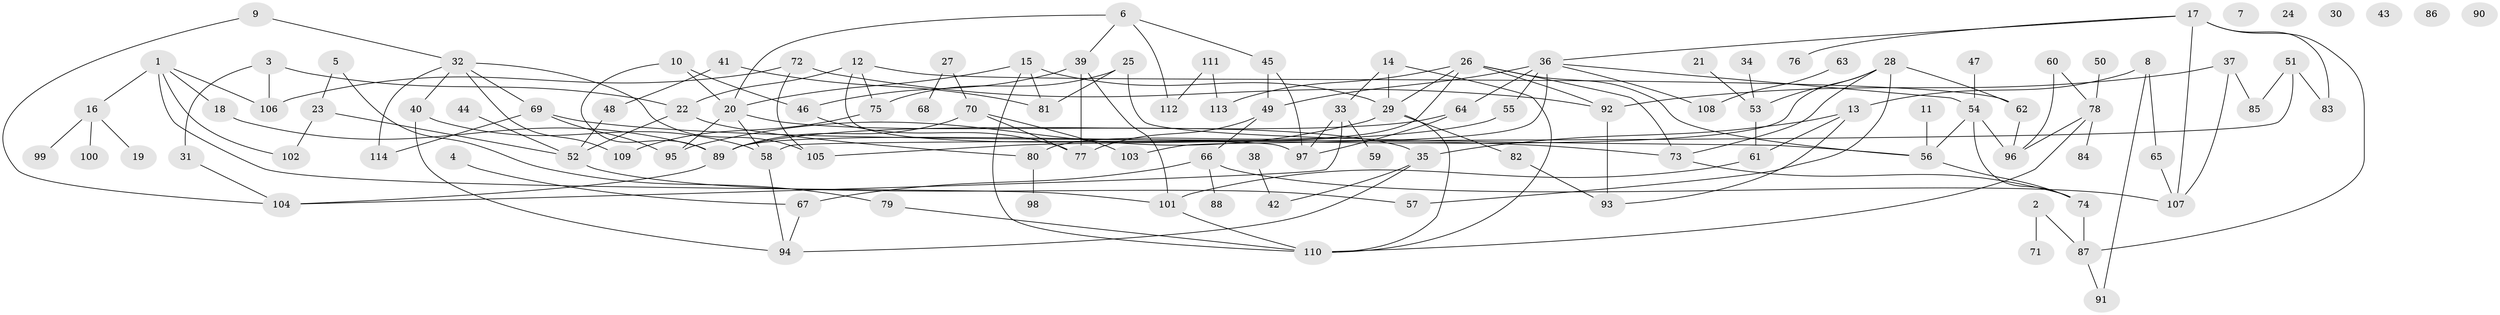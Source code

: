 // Generated by graph-tools (version 1.1) at 2025/39/03/09/25 04:39:59]
// undirected, 114 vertices, 161 edges
graph export_dot {
graph [start="1"]
  node [color=gray90,style=filled];
  1;
  2;
  3;
  4;
  5;
  6;
  7;
  8;
  9;
  10;
  11;
  12;
  13;
  14;
  15;
  16;
  17;
  18;
  19;
  20;
  21;
  22;
  23;
  24;
  25;
  26;
  27;
  28;
  29;
  30;
  31;
  32;
  33;
  34;
  35;
  36;
  37;
  38;
  39;
  40;
  41;
  42;
  43;
  44;
  45;
  46;
  47;
  48;
  49;
  50;
  51;
  52;
  53;
  54;
  55;
  56;
  57;
  58;
  59;
  60;
  61;
  62;
  63;
  64;
  65;
  66;
  67;
  68;
  69;
  70;
  71;
  72;
  73;
  74;
  75;
  76;
  77;
  78;
  79;
  80;
  81;
  82;
  83;
  84;
  85;
  86;
  87;
  88;
  89;
  90;
  91;
  92;
  93;
  94;
  95;
  96;
  97;
  98;
  99;
  100;
  101;
  102;
  103;
  104;
  105;
  106;
  107;
  108;
  109;
  110;
  111;
  112;
  113;
  114;
  1 -- 16;
  1 -- 18;
  1 -- 101;
  1 -- 102;
  1 -- 106;
  2 -- 71;
  2 -- 87;
  3 -- 22;
  3 -- 31;
  3 -- 106;
  4 -- 67;
  5 -- 23;
  5 -- 79;
  6 -- 20;
  6 -- 39;
  6 -- 45;
  6 -- 112;
  8 -- 13;
  8 -- 65;
  8 -- 91;
  9 -- 32;
  9 -- 104;
  10 -- 20;
  10 -- 46;
  10 -- 89;
  11 -- 56;
  12 -- 22;
  12 -- 62;
  12 -- 75;
  12 -- 97;
  13 -- 35;
  13 -- 61;
  13 -- 93;
  14 -- 29;
  14 -- 33;
  14 -- 110;
  15 -- 20;
  15 -- 29;
  15 -- 81;
  15 -- 110;
  16 -- 19;
  16 -- 99;
  16 -- 100;
  17 -- 36;
  17 -- 76;
  17 -- 83;
  17 -- 87;
  17 -- 107;
  18 -- 89;
  20 -- 35;
  20 -- 58;
  20 -- 95;
  21 -- 53;
  22 -- 52;
  22 -- 80;
  23 -- 52;
  23 -- 102;
  25 -- 56;
  25 -- 75;
  25 -- 81;
  26 -- 29;
  26 -- 56;
  26 -- 73;
  26 -- 80;
  26 -- 92;
  26 -- 113;
  27 -- 68;
  27 -- 70;
  28 -- 53;
  28 -- 57;
  28 -- 62;
  28 -- 73;
  28 -- 89;
  29 -- 82;
  29 -- 95;
  29 -- 110;
  31 -- 104;
  32 -- 40;
  32 -- 69;
  32 -- 105;
  32 -- 109;
  32 -- 114;
  33 -- 59;
  33 -- 97;
  33 -- 104;
  34 -- 53;
  35 -- 42;
  35 -- 94;
  36 -- 49;
  36 -- 54;
  36 -- 55;
  36 -- 64;
  36 -- 103;
  36 -- 108;
  37 -- 85;
  37 -- 92;
  37 -- 107;
  38 -- 42;
  39 -- 46;
  39 -- 77;
  39 -- 101;
  40 -- 58;
  40 -- 94;
  41 -- 48;
  41 -- 81;
  44 -- 52;
  45 -- 49;
  45 -- 97;
  46 -- 77;
  47 -- 54;
  48 -- 52;
  49 -- 66;
  49 -- 77;
  50 -- 78;
  51 -- 58;
  51 -- 83;
  51 -- 85;
  52 -- 57;
  53 -- 61;
  54 -- 56;
  54 -- 74;
  54 -- 96;
  55 -- 105;
  56 -- 74;
  58 -- 94;
  60 -- 78;
  60 -- 96;
  61 -- 101;
  62 -- 96;
  63 -- 108;
  64 -- 89;
  64 -- 97;
  65 -- 107;
  66 -- 67;
  66 -- 88;
  66 -- 107;
  67 -- 94;
  69 -- 73;
  69 -- 95;
  69 -- 114;
  70 -- 77;
  70 -- 89;
  70 -- 103;
  72 -- 92;
  72 -- 105;
  72 -- 106;
  73 -- 74;
  74 -- 87;
  75 -- 109;
  78 -- 84;
  78 -- 96;
  78 -- 110;
  79 -- 110;
  80 -- 98;
  82 -- 93;
  87 -- 91;
  89 -- 104;
  92 -- 93;
  101 -- 110;
  111 -- 112;
  111 -- 113;
}
